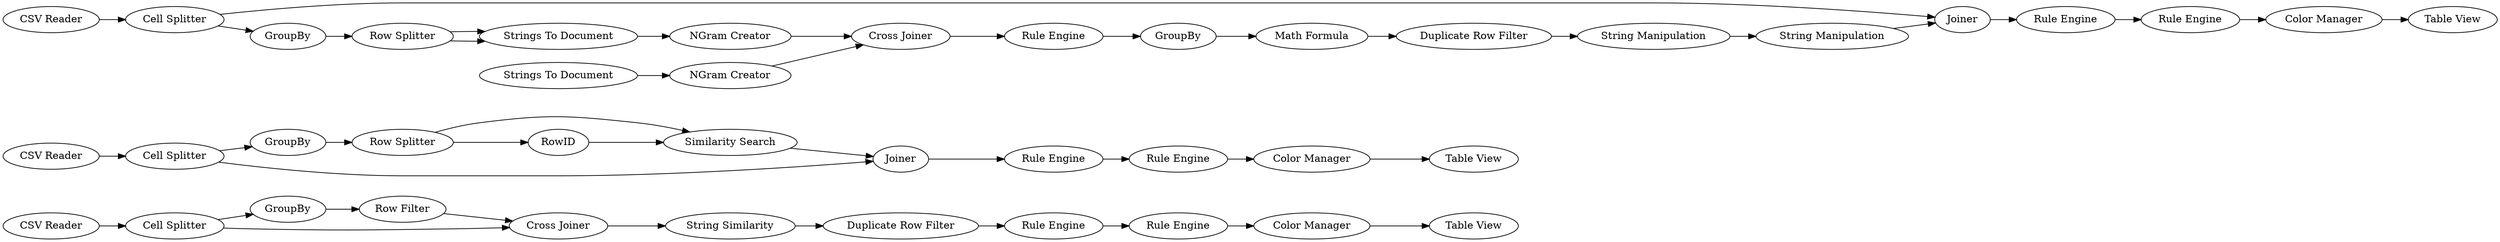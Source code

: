 digraph {
	1 [label="CSV Reader"]
	2 [label="Cell Splitter"]
	3 [label=GroupBy]
	7 [label="String Similarity"]
	11 [label="Row Filter"]
	12 [label="Cross Joiner"]
	13 [label="Duplicate Row Filter"]
	14 [label="Rule Engine"]
	15 [label="Rule Engine"]
	16 [label="Color Manager"]
	17 [label="Table View"]
	28 [label="Row Splitter"]
	29 [label="CSV Reader"]
	30 [label="Cell Splitter"]
	31 [label=GroupBy]
	40 [label=Joiner]
	45 [label="Rule Engine"]
	47 [label="Color Manager"]
	48 [label="Table View"]
	49 [label="Rule Engine"]
	51 [label="Similarity Search"]
	53 [label=RowID]
	54 [label="Color Manager"]
	55 [label="Table View"]
	56 [label="Rule Engine"]
	57 [label="Row Splitter"]
	58 [label="CSV Reader"]
	21 [label="NGram Creator"]
	23 [label="Strings To Document"]
	24 [label="Strings To Document"]
	25 [label="NGram Creator"]
	35 [label="Cross Joiner"]
	36 [label="Rule Engine"]
	37 [label=GroupBy]
	38 [label="Math Formula"]
	39 [label="Duplicate Row Filter"]
	43 [label="String Manipulation"]
	44 [label="String Manipulation"]
	61 [label=Joiner]
	62 [label="Cell Splitter"]
	64 [label=GroupBy]
	65 [label="Rule Engine"]
	21 -> 35
	23 -> 21
	24 -> 25
	25 -> 35
	35 -> 36
	36 -> 37
	37 -> 38
	38 -> 39
	39 -> 43
	43 -> 44
	1 -> 2
	2 -> 3
	2 -> 12
	3 -> 11
	7 -> 13
	11 -> 12
	12 -> 7
	13 -> 14
	14 -> 15
	15 -> 16
	16 -> 17
	28 -> 51
	28 -> 53
	29 -> 30
	30 -> 31
	30 -> 40
	31 -> 28
	40 -> 45
	45 -> 49
	47 -> 48
	49 -> 47
	51 -> 40
	53 -> 51
	54 -> 55
	56 -> 54
	57 -> 23
	57 -> 23
	58 -> 62
	44 -> 61
	61 -> 65
	62 -> 64
	62 -> 61
	64 -> 57
	65 -> 56
	rankdir=LR
}
